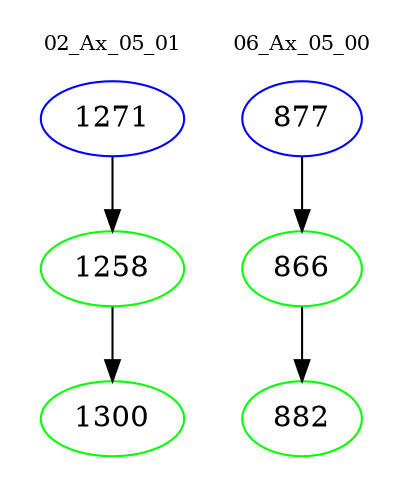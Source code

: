 digraph{
subgraph cluster_0 {
color = white
label = "02_Ax_05_01";
fontsize=10;
T0_1271 [label="1271", color="blue"]
T0_1271 -> T0_1258 [color="black"]
T0_1258 [label="1258", color="green"]
T0_1258 -> T0_1300 [color="black"]
T0_1300 [label="1300", color="green"]
}
subgraph cluster_1 {
color = white
label = "06_Ax_05_00";
fontsize=10;
T1_877 [label="877", color="blue"]
T1_877 -> T1_866 [color="black"]
T1_866 [label="866", color="green"]
T1_866 -> T1_882 [color="black"]
T1_882 [label="882", color="green"]
}
}
